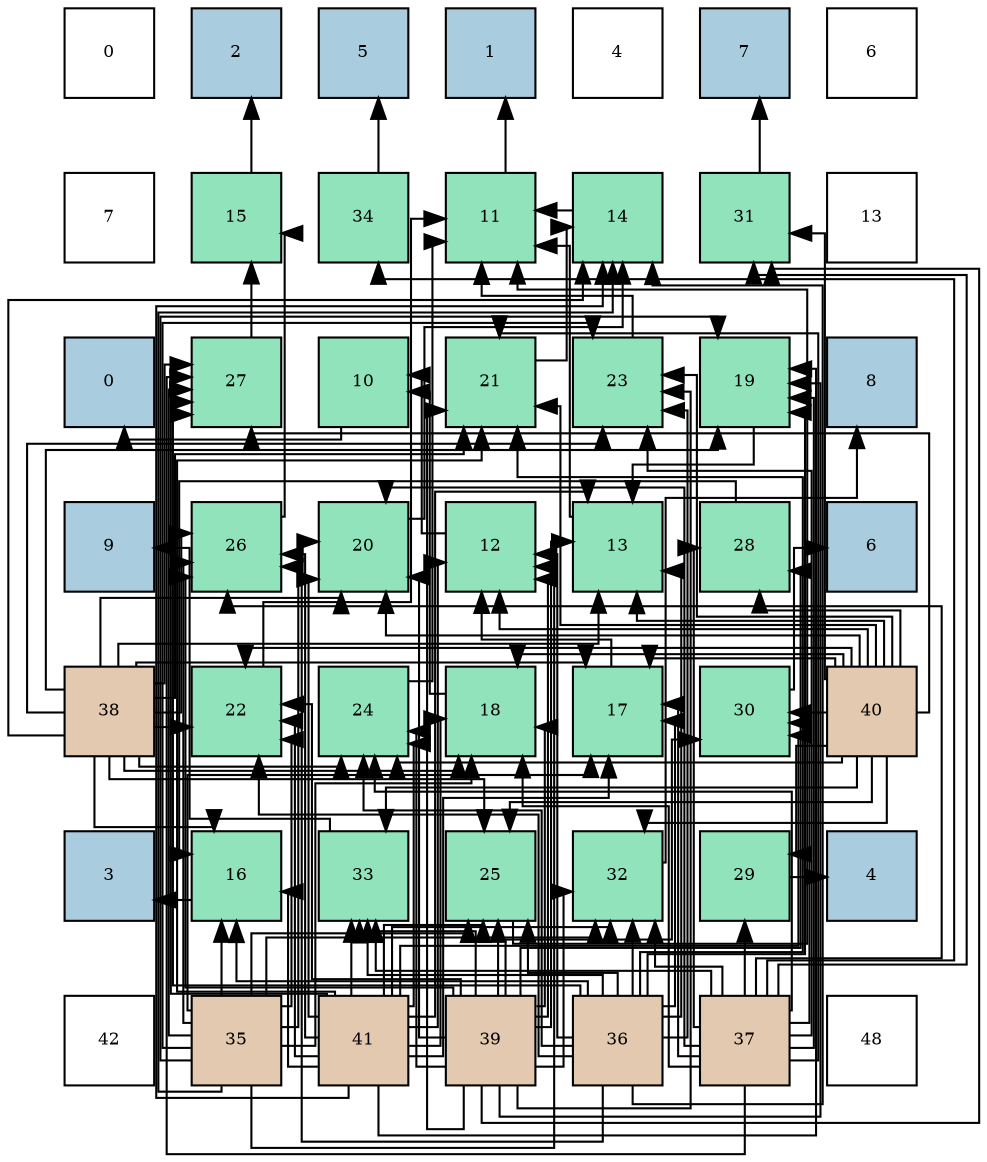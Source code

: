 digraph layout{
 rankdir=TB;
 splines=ortho;
 node [style=filled shape=square fixedsize=true width=0.6];
0[label="0", fontsize=8, fillcolor="#ffffff"];
1[label="2", fontsize=8, fillcolor="#a9ccde"];
2[label="5", fontsize=8, fillcolor="#a9ccde"];
3[label="1", fontsize=8, fillcolor="#a9ccde"];
4[label="4", fontsize=8, fillcolor="#ffffff"];
5[label="7", fontsize=8, fillcolor="#a9ccde"];
6[label="6", fontsize=8, fillcolor="#ffffff"];
7[label="7", fontsize=8, fillcolor="#ffffff"];
8[label="15", fontsize=8, fillcolor="#91e3bb"];
9[label="34", fontsize=8, fillcolor="#91e3bb"];
10[label="11", fontsize=8, fillcolor="#91e3bb"];
11[label="14", fontsize=8, fillcolor="#91e3bb"];
12[label="31", fontsize=8, fillcolor="#91e3bb"];
13[label="13", fontsize=8, fillcolor="#ffffff"];
14[label="0", fontsize=8, fillcolor="#a9ccde"];
15[label="27", fontsize=8, fillcolor="#91e3bb"];
16[label="10", fontsize=8, fillcolor="#91e3bb"];
17[label="21", fontsize=8, fillcolor="#91e3bb"];
18[label="23", fontsize=8, fillcolor="#91e3bb"];
19[label="19", fontsize=8, fillcolor="#91e3bb"];
20[label="8", fontsize=8, fillcolor="#a9ccde"];
21[label="9", fontsize=8, fillcolor="#a9ccde"];
22[label="26", fontsize=8, fillcolor="#91e3bb"];
23[label="20", fontsize=8, fillcolor="#91e3bb"];
24[label="12", fontsize=8, fillcolor="#91e3bb"];
25[label="13", fontsize=8, fillcolor="#91e3bb"];
26[label="28", fontsize=8, fillcolor="#91e3bb"];
27[label="6", fontsize=8, fillcolor="#a9ccde"];
28[label="38", fontsize=8, fillcolor="#e3c9af"];
29[label="22", fontsize=8, fillcolor="#91e3bb"];
30[label="24", fontsize=8, fillcolor="#91e3bb"];
31[label="18", fontsize=8, fillcolor="#91e3bb"];
32[label="17", fontsize=8, fillcolor="#91e3bb"];
33[label="30", fontsize=8, fillcolor="#91e3bb"];
34[label="40", fontsize=8, fillcolor="#e3c9af"];
35[label="3", fontsize=8, fillcolor="#a9ccde"];
36[label="16", fontsize=8, fillcolor="#91e3bb"];
37[label="33", fontsize=8, fillcolor="#91e3bb"];
38[label="25", fontsize=8, fillcolor="#91e3bb"];
39[label="32", fontsize=8, fillcolor="#91e3bb"];
40[label="29", fontsize=8, fillcolor="#91e3bb"];
41[label="4", fontsize=8, fillcolor="#a9ccde"];
42[label="42", fontsize=8, fillcolor="#ffffff"];
43[label="35", fontsize=8, fillcolor="#e3c9af"];
44[label="41", fontsize=8, fillcolor="#e3c9af"];
45[label="39", fontsize=8, fillcolor="#e3c9af"];
46[label="36", fontsize=8, fillcolor="#e3c9af"];
47[label="37", fontsize=8, fillcolor="#e3c9af"];
48[label="48", fontsize=8, fillcolor="#ffffff"];
edge [constraint=false, style=vis];16 -> 14;
10 -> 3;
24 -> 16;
25 -> 10;
11 -> 10;
8 -> 1;
36 -> 35;
32 -> 24;
31 -> 16;
19 -> 25;
23 -> 11;
17 -> 11;
29 -> 10;
18 -> 10;
30 -> 10;
38 -> 10;
22 -> 8;
15 -> 8;
26 -> 36;
40 -> 41;
33 -> 27;
12 -> 5;
39 -> 20;
37 -> 21;
9 -> 2;
43 -> 24;
43 -> 11;
43 -> 36;
43 -> 32;
43 -> 31;
43 -> 19;
43 -> 23;
43 -> 29;
43 -> 18;
43 -> 38;
43 -> 22;
43 -> 15;
43 -> 39;
46 -> 24;
46 -> 25;
46 -> 11;
46 -> 36;
46 -> 32;
46 -> 19;
46 -> 17;
46 -> 29;
46 -> 18;
46 -> 30;
46 -> 38;
46 -> 22;
46 -> 15;
46 -> 39;
46 -> 37;
47 -> 32;
47 -> 31;
47 -> 19;
47 -> 23;
47 -> 17;
47 -> 18;
47 -> 30;
47 -> 22;
47 -> 15;
47 -> 26;
47 -> 40;
47 -> 33;
47 -> 12;
47 -> 39;
47 -> 37;
47 -> 9;
28 -> 25;
28 -> 11;
28 -> 36;
28 -> 32;
28 -> 31;
28 -> 19;
28 -> 23;
28 -> 17;
28 -> 29;
28 -> 18;
28 -> 30;
28 -> 38;
28 -> 22;
28 -> 15;
45 -> 24;
45 -> 25;
45 -> 31;
45 -> 19;
45 -> 23;
45 -> 17;
45 -> 29;
45 -> 18;
45 -> 30;
45 -> 38;
45 -> 22;
45 -> 26;
45 -> 33;
45 -> 12;
45 -> 39;
45 -> 37;
34 -> 24;
34 -> 25;
34 -> 32;
34 -> 31;
34 -> 23;
34 -> 17;
34 -> 29;
34 -> 18;
34 -> 30;
34 -> 38;
34 -> 15;
34 -> 26;
34 -> 40;
34 -> 33;
34 -> 12;
34 -> 39;
34 -> 37;
44 -> 24;
44 -> 25;
44 -> 11;
44 -> 36;
44 -> 32;
44 -> 31;
44 -> 19;
44 -> 23;
44 -> 17;
44 -> 29;
44 -> 30;
44 -> 38;
44 -> 22;
44 -> 15;
44 -> 33;
44 -> 39;
44 -> 37;
edge [constraint=true, style=invis];
0 -> 7 -> 14 -> 21 -> 28 -> 35 -> 42;
1 -> 8 -> 15 -> 22 -> 29 -> 36 -> 43;
2 -> 9 -> 16 -> 23 -> 30 -> 37 -> 44;
3 -> 10 -> 17 -> 24 -> 31 -> 38 -> 45;
4 -> 11 -> 18 -> 25 -> 32 -> 39 -> 46;
5 -> 12 -> 19 -> 26 -> 33 -> 40 -> 47;
6 -> 13 -> 20 -> 27 -> 34 -> 41 -> 48;
rank = same {0 -> 1 -> 2 -> 3 -> 4 -> 5 -> 6};
rank = same {7 -> 8 -> 9 -> 10 -> 11 -> 12 -> 13};
rank = same {14 -> 15 -> 16 -> 17 -> 18 -> 19 -> 20};
rank = same {21 -> 22 -> 23 -> 24 -> 25 -> 26 -> 27};
rank = same {28 -> 29 -> 30 -> 31 -> 32 -> 33 -> 34};
rank = same {35 -> 36 -> 37 -> 38 -> 39 -> 40 -> 41};
rank = same {42 -> 43 -> 44 -> 45 -> 46 -> 47 -> 48};
}
